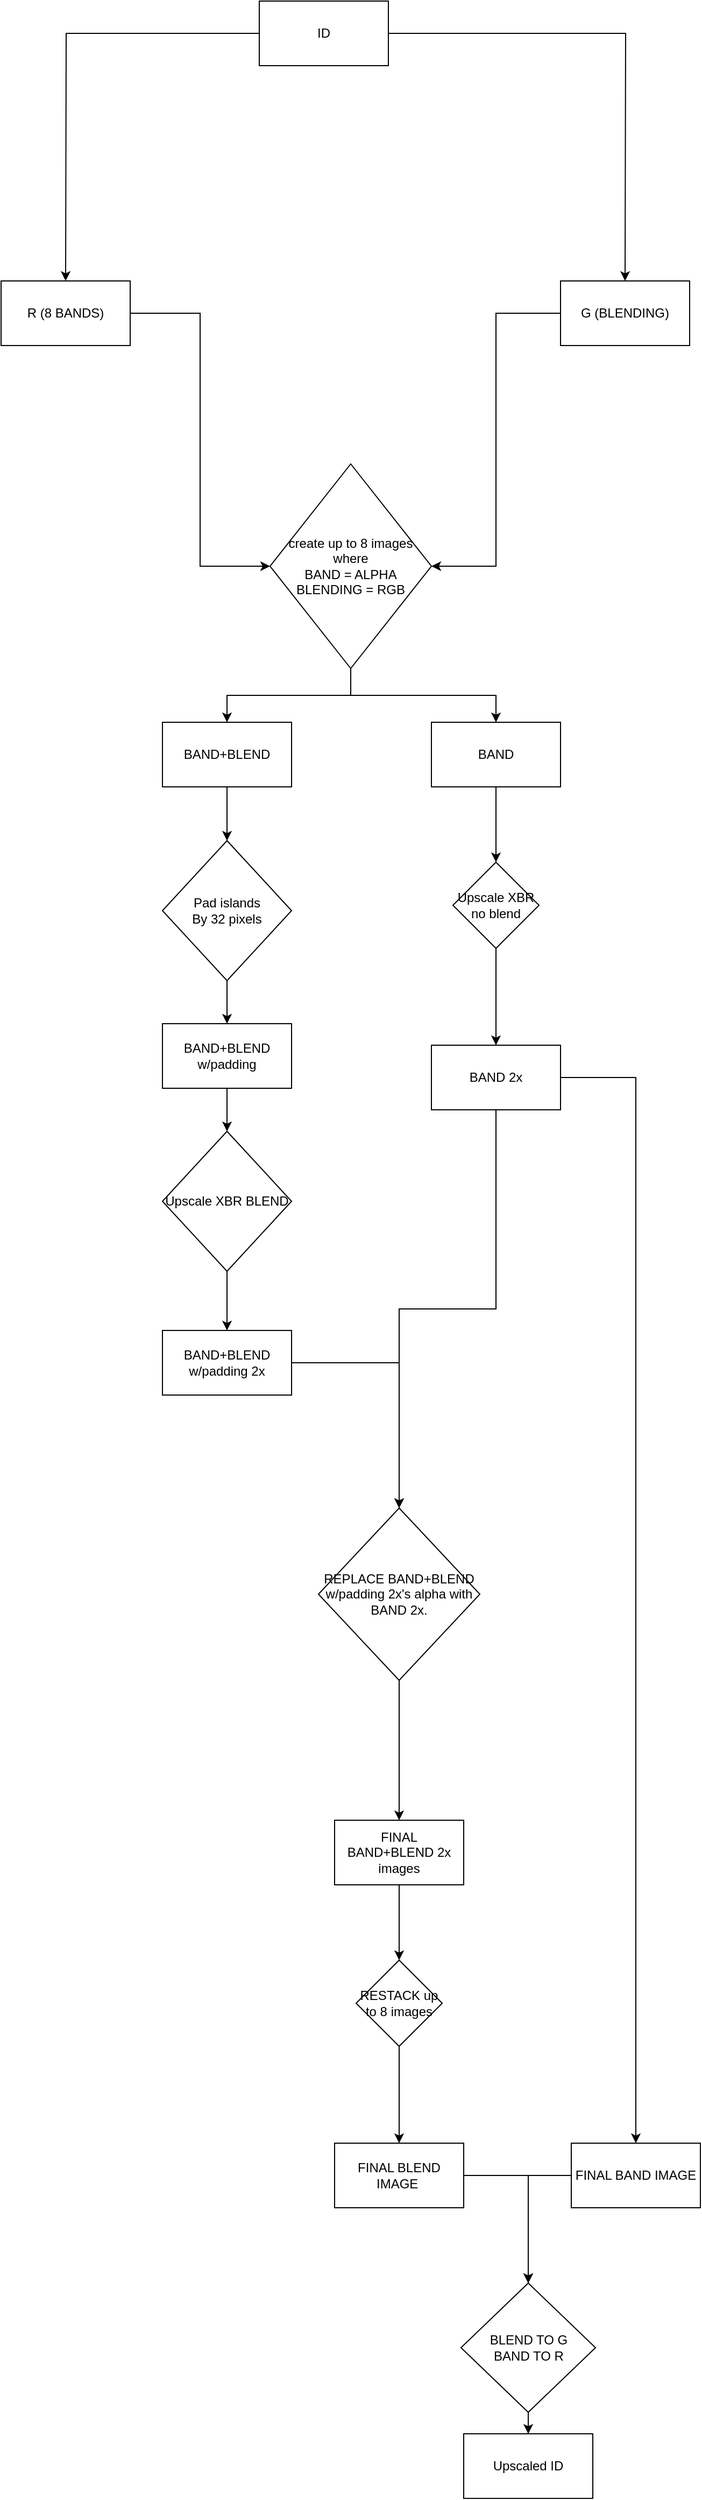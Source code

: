 <mxfile version="24.6.4" type="device">
  <diagram name="Page-1" id="sO8Dl4wqIRh0H4yBMdee">
    <mxGraphModel dx="999" dy="1116" grid="1" gridSize="10" guides="1" tooltips="1" connect="1" arrows="1" fold="1" page="1" pageScale="1" pageWidth="850" pageHeight="1100" math="0" shadow="0">
      <root>
        <mxCell id="0" />
        <mxCell id="1" parent="0" />
        <mxCell id="8F-MAiMv_yFmY44MnB7F-2" style="edgeStyle=orthogonalEdgeStyle;rounded=0;orthogonalLoop=1;jettySize=auto;html=1;" edge="1" parent="1" source="8F-MAiMv_yFmY44MnB7F-1">
          <mxGeometry relative="1" as="geometry">
            <mxPoint x="190" y="370" as="targetPoint" />
          </mxGeometry>
        </mxCell>
        <mxCell id="8F-MAiMv_yFmY44MnB7F-3" style="edgeStyle=orthogonalEdgeStyle;rounded=0;orthogonalLoop=1;jettySize=auto;html=1;" edge="1" parent="1" source="8F-MAiMv_yFmY44MnB7F-1">
          <mxGeometry relative="1" as="geometry">
            <mxPoint x="710" y="370" as="targetPoint" />
          </mxGeometry>
        </mxCell>
        <mxCell id="8F-MAiMv_yFmY44MnB7F-1" value="ID" style="rounded=0;whiteSpace=wrap;html=1;" vertex="1" parent="1">
          <mxGeometry x="370" y="110" width="120" height="60" as="geometry" />
        </mxCell>
        <mxCell id="8F-MAiMv_yFmY44MnB7F-7" style="edgeStyle=orthogonalEdgeStyle;rounded=0;orthogonalLoop=1;jettySize=auto;html=1;entryX=0;entryY=0.5;entryDx=0;entryDy=0;" edge="1" parent="1" source="8F-MAiMv_yFmY44MnB7F-4" target="8F-MAiMv_yFmY44MnB7F-10">
          <mxGeometry relative="1" as="geometry">
            <mxPoint x="190" y="620" as="targetPoint" />
          </mxGeometry>
        </mxCell>
        <mxCell id="8F-MAiMv_yFmY44MnB7F-4" value="R (8 BANDS)" style="rounded=0;whiteSpace=wrap;html=1;" vertex="1" parent="1">
          <mxGeometry x="130" y="370" width="120" height="60" as="geometry" />
        </mxCell>
        <mxCell id="8F-MAiMv_yFmY44MnB7F-9" value="" style="edgeStyle=orthogonalEdgeStyle;rounded=0;orthogonalLoop=1;jettySize=auto;html=1;entryX=1;entryY=0.5;entryDx=0;entryDy=0;" edge="1" parent="1" source="8F-MAiMv_yFmY44MnB7F-6" target="8F-MAiMv_yFmY44MnB7F-10">
          <mxGeometry relative="1" as="geometry">
            <mxPoint x="710" y="640" as="targetPoint" />
          </mxGeometry>
        </mxCell>
        <mxCell id="8F-MAiMv_yFmY44MnB7F-6" value="G (BLENDING)" style="rounded=0;whiteSpace=wrap;html=1;" vertex="1" parent="1">
          <mxGeometry x="650" y="370" width="120" height="60" as="geometry" />
        </mxCell>
        <mxCell id="8F-MAiMv_yFmY44MnB7F-12" value="" style="edgeStyle=orthogonalEdgeStyle;rounded=0;orthogonalLoop=1;jettySize=auto;html=1;" edge="1" parent="1" source="8F-MAiMv_yFmY44MnB7F-10" target="8F-MAiMv_yFmY44MnB7F-13">
          <mxGeometry relative="1" as="geometry">
            <mxPoint x="455" y="810" as="targetPoint" />
          </mxGeometry>
        </mxCell>
        <mxCell id="8F-MAiMv_yFmY44MnB7F-15" style="edgeStyle=orthogonalEdgeStyle;rounded=0;orthogonalLoop=1;jettySize=auto;html=1;entryX=0.5;entryY=0;entryDx=0;entryDy=0;" edge="1" parent="1" source="8F-MAiMv_yFmY44MnB7F-10" target="8F-MAiMv_yFmY44MnB7F-14">
          <mxGeometry relative="1" as="geometry" />
        </mxCell>
        <mxCell id="8F-MAiMv_yFmY44MnB7F-10" value="create up to 8 images where&lt;br&gt;BAND = ALPHA&lt;br&gt;BLENDING = RGB" style="rhombus;whiteSpace=wrap;html=1;" vertex="1" parent="1">
          <mxGeometry x="380" y="540" width="150" height="190" as="geometry" />
        </mxCell>
        <mxCell id="8F-MAiMv_yFmY44MnB7F-17" value="" style="edgeStyle=orthogonalEdgeStyle;rounded=0;orthogonalLoop=1;jettySize=auto;html=1;" edge="1" parent="1" source="8F-MAiMv_yFmY44MnB7F-13" target="8F-MAiMv_yFmY44MnB7F-16">
          <mxGeometry relative="1" as="geometry" />
        </mxCell>
        <mxCell id="8F-MAiMv_yFmY44MnB7F-13" value="BAND+BLEND" style="rounded=0;whiteSpace=wrap;html=1;" vertex="1" parent="1">
          <mxGeometry x="280" y="780" width="120" height="60" as="geometry" />
        </mxCell>
        <mxCell id="8F-MAiMv_yFmY44MnB7F-19" value="" style="edgeStyle=orthogonalEdgeStyle;rounded=0;orthogonalLoop=1;jettySize=auto;html=1;" edge="1" parent="1" source="8F-MAiMv_yFmY44MnB7F-14" target="8F-MAiMv_yFmY44MnB7F-18">
          <mxGeometry relative="1" as="geometry" />
        </mxCell>
        <mxCell id="8F-MAiMv_yFmY44MnB7F-14" value="BAND" style="rounded=0;whiteSpace=wrap;html=1;" vertex="1" parent="1">
          <mxGeometry x="530" y="780" width="120" height="60" as="geometry" />
        </mxCell>
        <mxCell id="8F-MAiMv_yFmY44MnB7F-25" style="edgeStyle=orthogonalEdgeStyle;rounded=0;orthogonalLoop=1;jettySize=auto;html=1;entryX=0.5;entryY=0;entryDx=0;entryDy=0;" edge="1" parent="1" source="8F-MAiMv_yFmY44MnB7F-16" target="8F-MAiMv_yFmY44MnB7F-24">
          <mxGeometry relative="1" as="geometry" />
        </mxCell>
        <mxCell id="8F-MAiMv_yFmY44MnB7F-16" value="Pad islands&lt;br&gt;By 32 pixels" style="rhombus;whiteSpace=wrap;html=1;rounded=0;" vertex="1" parent="1">
          <mxGeometry x="280" y="890" width="120" height="130" as="geometry" />
        </mxCell>
        <mxCell id="8F-MAiMv_yFmY44MnB7F-28" value="" style="edgeStyle=orthogonalEdgeStyle;rounded=0;orthogonalLoop=1;jettySize=auto;html=1;" edge="1" parent="1" source="8F-MAiMv_yFmY44MnB7F-18" target="8F-MAiMv_yFmY44MnB7F-27">
          <mxGeometry relative="1" as="geometry" />
        </mxCell>
        <mxCell id="8F-MAiMv_yFmY44MnB7F-18" value="Upscale XBR no blend" style="rhombus;whiteSpace=wrap;html=1;rounded=0;" vertex="1" parent="1">
          <mxGeometry x="550" y="910" width="80" height="80" as="geometry" />
        </mxCell>
        <mxCell id="8F-MAiMv_yFmY44MnB7F-23" value="" style="edgeStyle=orthogonalEdgeStyle;rounded=0;orthogonalLoop=1;jettySize=auto;html=1;" edge="1" parent="1" source="8F-MAiMv_yFmY44MnB7F-20" target="8F-MAiMv_yFmY44MnB7F-22">
          <mxGeometry relative="1" as="geometry" />
        </mxCell>
        <mxCell id="8F-MAiMv_yFmY44MnB7F-20" value="Upscale XBR BLEND" style="rhombus;whiteSpace=wrap;html=1;rounded=0;" vertex="1" parent="1">
          <mxGeometry x="280" y="1160" width="120" height="130" as="geometry" />
        </mxCell>
        <mxCell id="8F-MAiMv_yFmY44MnB7F-30" style="edgeStyle=orthogonalEdgeStyle;rounded=0;orthogonalLoop=1;jettySize=auto;html=1;" edge="1" parent="1" source="8F-MAiMv_yFmY44MnB7F-22" target="8F-MAiMv_yFmY44MnB7F-29">
          <mxGeometry relative="1" as="geometry" />
        </mxCell>
        <mxCell id="8F-MAiMv_yFmY44MnB7F-22" value="BAND+BLEND w/padding 2x" style="whiteSpace=wrap;html=1;rounded=0;" vertex="1" parent="1">
          <mxGeometry x="280" y="1345" width="120" height="60" as="geometry" />
        </mxCell>
        <mxCell id="8F-MAiMv_yFmY44MnB7F-26" style="edgeStyle=orthogonalEdgeStyle;rounded=0;orthogonalLoop=1;jettySize=auto;html=1;entryX=0.5;entryY=0;entryDx=0;entryDy=0;" edge="1" parent="1" source="8F-MAiMv_yFmY44MnB7F-24" target="8F-MAiMv_yFmY44MnB7F-20">
          <mxGeometry relative="1" as="geometry" />
        </mxCell>
        <mxCell id="8F-MAiMv_yFmY44MnB7F-24" value="BAND+BLEND w/padding" style="rounded=0;whiteSpace=wrap;html=1;" vertex="1" parent="1">
          <mxGeometry x="280" y="1060" width="120" height="60" as="geometry" />
        </mxCell>
        <mxCell id="8F-MAiMv_yFmY44MnB7F-31" style="edgeStyle=orthogonalEdgeStyle;rounded=0;orthogonalLoop=1;jettySize=auto;html=1;" edge="1" parent="1" source="8F-MAiMv_yFmY44MnB7F-27" target="8F-MAiMv_yFmY44MnB7F-29">
          <mxGeometry relative="1" as="geometry" />
        </mxCell>
        <mxCell id="8F-MAiMv_yFmY44MnB7F-39" style="edgeStyle=orthogonalEdgeStyle;rounded=0;orthogonalLoop=1;jettySize=auto;html=1;entryX=0.5;entryY=0;entryDx=0;entryDy=0;" edge="1" parent="1" source="8F-MAiMv_yFmY44MnB7F-27" target="8F-MAiMv_yFmY44MnB7F-40">
          <mxGeometry relative="1" as="geometry">
            <mxPoint x="720" y="2090" as="targetPoint" />
          </mxGeometry>
        </mxCell>
        <mxCell id="8F-MAiMv_yFmY44MnB7F-27" value="BAND 2x" style="whiteSpace=wrap;html=1;rounded=0;" vertex="1" parent="1">
          <mxGeometry x="530" y="1080" width="120" height="60" as="geometry" />
        </mxCell>
        <mxCell id="8F-MAiMv_yFmY44MnB7F-34" value="" style="edgeStyle=orthogonalEdgeStyle;rounded=0;orthogonalLoop=1;jettySize=auto;html=1;" edge="1" parent="1" source="8F-MAiMv_yFmY44MnB7F-29" target="8F-MAiMv_yFmY44MnB7F-33">
          <mxGeometry relative="1" as="geometry" />
        </mxCell>
        <mxCell id="8F-MAiMv_yFmY44MnB7F-29" value="REPLACE BAND+BLEND w/padding 2x&#39;s alpha with BAND 2x." style="rhombus;whiteSpace=wrap;html=1;" vertex="1" parent="1">
          <mxGeometry x="425" y="1510" width="150" height="160" as="geometry" />
        </mxCell>
        <mxCell id="8F-MAiMv_yFmY44MnB7F-36" value="" style="edgeStyle=orthogonalEdgeStyle;rounded=0;orthogonalLoop=1;jettySize=auto;html=1;" edge="1" parent="1" source="8F-MAiMv_yFmY44MnB7F-33" target="8F-MAiMv_yFmY44MnB7F-35">
          <mxGeometry relative="1" as="geometry" />
        </mxCell>
        <mxCell id="8F-MAiMv_yFmY44MnB7F-33" value="FINAL&lt;br&gt;BAND+BLEND 2x images" style="whiteSpace=wrap;html=1;" vertex="1" parent="1">
          <mxGeometry x="440" y="1800" width="120" height="60" as="geometry" />
        </mxCell>
        <mxCell id="8F-MAiMv_yFmY44MnB7F-38" value="" style="edgeStyle=orthogonalEdgeStyle;rounded=0;orthogonalLoop=1;jettySize=auto;html=1;" edge="1" parent="1" source="8F-MAiMv_yFmY44MnB7F-35" target="8F-MAiMv_yFmY44MnB7F-37">
          <mxGeometry relative="1" as="geometry" />
        </mxCell>
        <mxCell id="8F-MAiMv_yFmY44MnB7F-35" value="RESTACK up to 8 images" style="rhombus;whiteSpace=wrap;html=1;" vertex="1" parent="1">
          <mxGeometry x="460" y="1930" width="80" height="80" as="geometry" />
        </mxCell>
        <mxCell id="8F-MAiMv_yFmY44MnB7F-42" value="" style="edgeStyle=orthogonalEdgeStyle;rounded=0;orthogonalLoop=1;jettySize=auto;html=1;" edge="1" parent="1" source="8F-MAiMv_yFmY44MnB7F-37" target="8F-MAiMv_yFmY44MnB7F-41">
          <mxGeometry relative="1" as="geometry">
            <Array as="points">
              <mxPoint x="620" y="2130" />
            </Array>
          </mxGeometry>
        </mxCell>
        <mxCell id="8F-MAiMv_yFmY44MnB7F-37" value="FINAL BLEND IMAGE&amp;nbsp;" style="whiteSpace=wrap;html=1;" vertex="1" parent="1">
          <mxGeometry x="440" y="2100" width="120" height="60" as="geometry" />
        </mxCell>
        <mxCell id="8F-MAiMv_yFmY44MnB7F-44" style="edgeStyle=orthogonalEdgeStyle;rounded=0;orthogonalLoop=1;jettySize=auto;html=1;entryX=0.5;entryY=0;entryDx=0;entryDy=0;" edge="1" parent="1" source="8F-MAiMv_yFmY44MnB7F-40" target="8F-MAiMv_yFmY44MnB7F-41">
          <mxGeometry relative="1" as="geometry">
            <Array as="points">
              <mxPoint x="620" y="2130" />
            </Array>
          </mxGeometry>
        </mxCell>
        <mxCell id="8F-MAiMv_yFmY44MnB7F-40" value="FINAL BAND IMAGE" style="rounded=0;whiteSpace=wrap;html=1;" vertex="1" parent="1">
          <mxGeometry x="660" y="2100" width="120" height="60" as="geometry" />
        </mxCell>
        <mxCell id="8F-MAiMv_yFmY44MnB7F-46" value="" style="edgeStyle=orthogonalEdgeStyle;rounded=0;orthogonalLoop=1;jettySize=auto;html=1;" edge="1" parent="1" source="8F-MAiMv_yFmY44MnB7F-41" target="8F-MAiMv_yFmY44MnB7F-45">
          <mxGeometry relative="1" as="geometry" />
        </mxCell>
        <mxCell id="8F-MAiMv_yFmY44MnB7F-41" value="BLEND TO G&lt;br&gt;BAND TO R" style="rhombus;whiteSpace=wrap;html=1;" vertex="1" parent="1">
          <mxGeometry x="557.5" y="2230" width="125" height="120" as="geometry" />
        </mxCell>
        <mxCell id="8F-MAiMv_yFmY44MnB7F-45" value="Upscaled ID" style="rounded=0;whiteSpace=wrap;html=1;" vertex="1" parent="1">
          <mxGeometry x="560" y="2370" width="120" height="60" as="geometry" />
        </mxCell>
      </root>
    </mxGraphModel>
  </diagram>
</mxfile>
